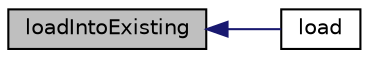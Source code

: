 digraph "loadIntoExisting"
{
  edge [fontname="Helvetica",fontsize="10",labelfontname="Helvetica",labelfontsize="10"];
  node [fontname="Helvetica",fontsize="10",shape=record];
  rankdir="LR";
  Node30 [label="loadIntoExisting",height=0.2,width=0.4,color="black", fillcolor="grey75", style="filled", fontcolor="black"];
  Node30 -> Node31 [dir="back",color="midnightblue",fontsize="10",style="solid",fontname="Helvetica"];
  Node31 [label="load",height=0.2,width=0.4,color="black", fillcolor="white", style="filled",URL="$class_p_h_p_excel___reader___gnumeric.html#a138b94503ca4c44b510190c29d4f16fe"];
}
